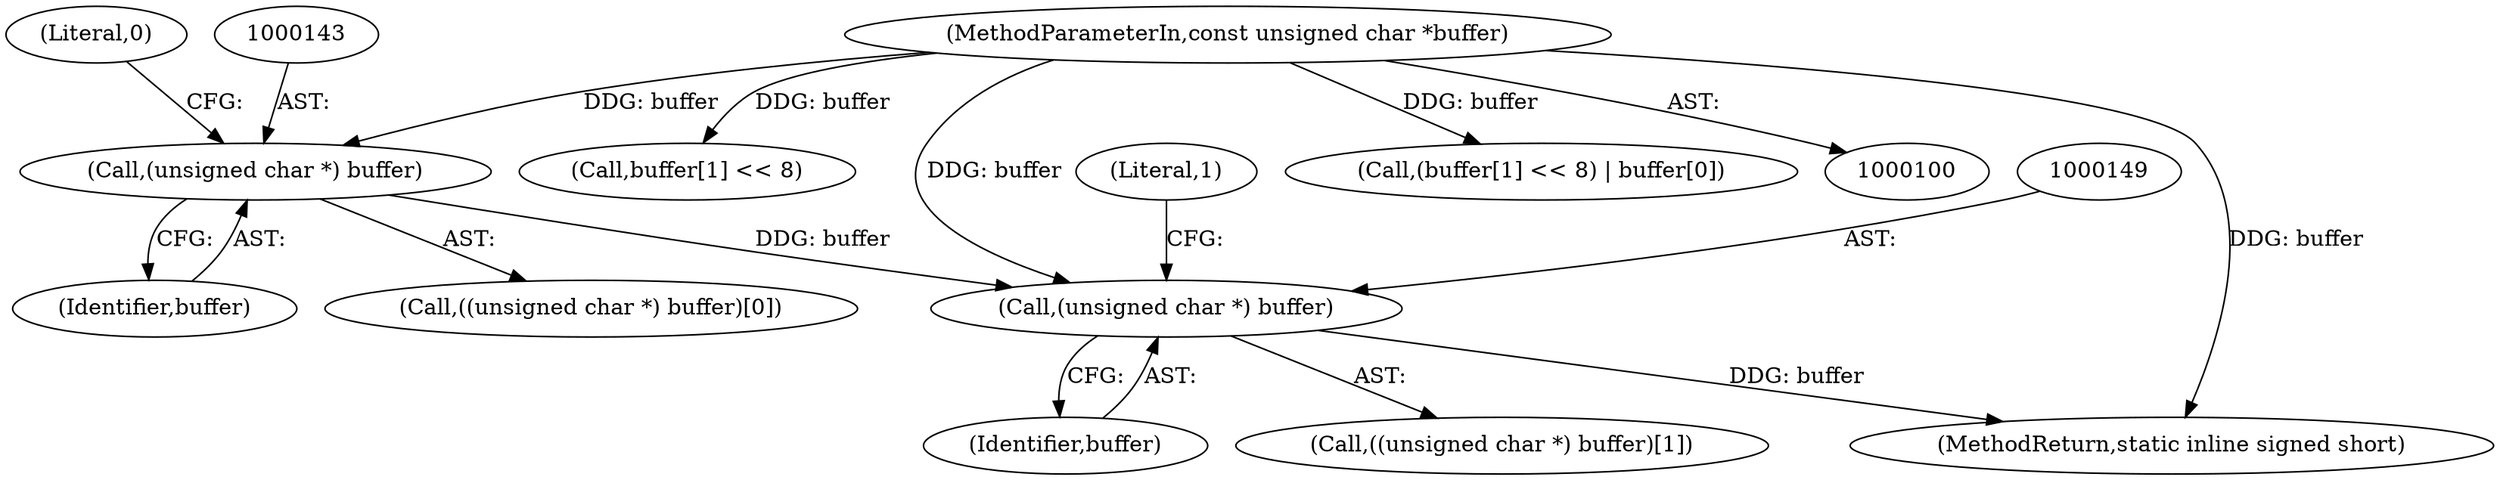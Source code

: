 digraph "1_ImageMagick_d8ab7f046587f2e9f734b687ba7e6e10147c294b_9@pointer" {
"1000142" [label="(Call,(unsigned char *) buffer)"];
"1000102" [label="(MethodParameterIn,const unsigned char *buffer)"];
"1000148" [label="(Call,(unsigned char *) buffer)"];
"1000147" [label="(Call,((unsigned char *) buffer)[1])"];
"1000116" [label="(Call,buffer[1] << 8)"];
"1000150" [label="(Identifier,buffer)"];
"1000115" [label="(Call,(buffer[1] << 8) | buffer[0])"];
"1000144" [label="(Identifier,buffer)"];
"1000142" [label="(Call,(unsigned char *) buffer)"];
"1000148" [label="(Call,(unsigned char *) buffer)"];
"1000102" [label="(MethodParameterIn,const unsigned char *buffer)"];
"1000141" [label="(Call,((unsigned char *) buffer)[0])"];
"1000145" [label="(Literal,0)"];
"1000163" [label="(MethodReturn,static inline signed short)"];
"1000151" [label="(Literal,1)"];
"1000142" -> "1000141"  [label="AST: "];
"1000142" -> "1000144"  [label="CFG: "];
"1000143" -> "1000142"  [label="AST: "];
"1000144" -> "1000142"  [label="AST: "];
"1000145" -> "1000142"  [label="CFG: "];
"1000102" -> "1000142"  [label="DDG: buffer"];
"1000142" -> "1000148"  [label="DDG: buffer"];
"1000102" -> "1000100"  [label="AST: "];
"1000102" -> "1000163"  [label="DDG: buffer"];
"1000102" -> "1000116"  [label="DDG: buffer"];
"1000102" -> "1000115"  [label="DDG: buffer"];
"1000102" -> "1000148"  [label="DDG: buffer"];
"1000148" -> "1000147"  [label="AST: "];
"1000148" -> "1000150"  [label="CFG: "];
"1000149" -> "1000148"  [label="AST: "];
"1000150" -> "1000148"  [label="AST: "];
"1000151" -> "1000148"  [label="CFG: "];
"1000148" -> "1000163"  [label="DDG: buffer"];
}
